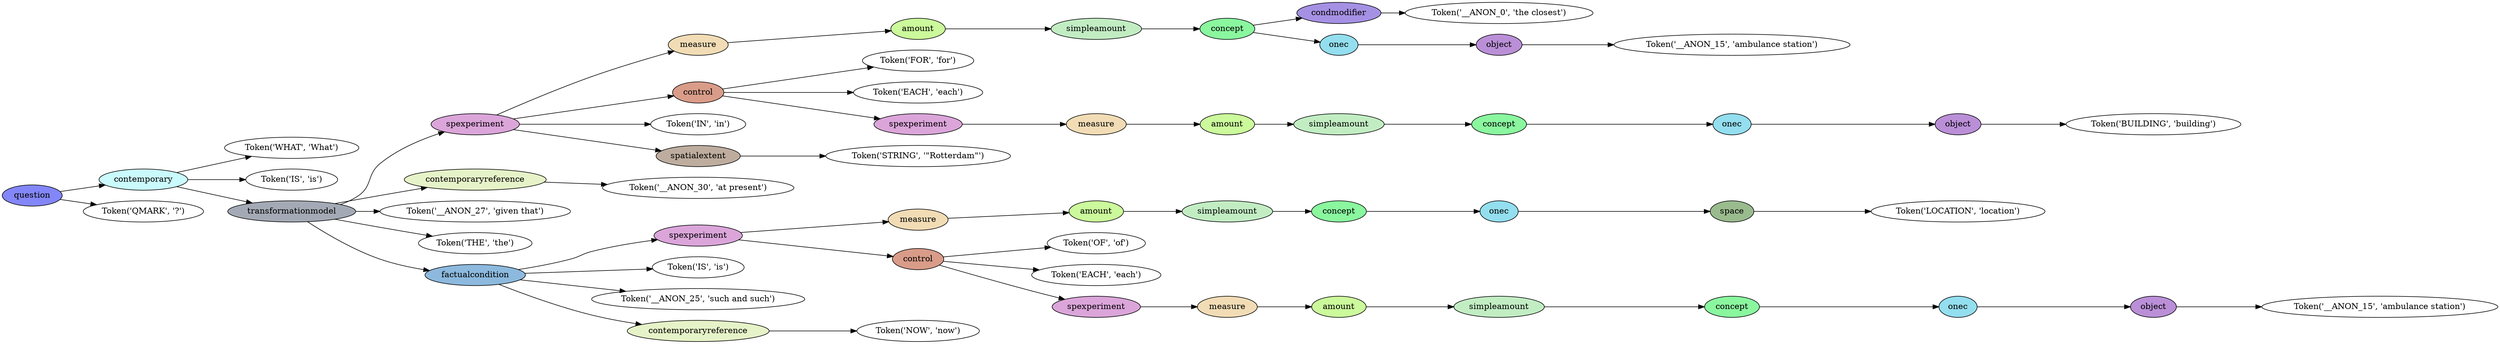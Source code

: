 digraph G {
rankdir=LR;
0 [label="Token('WHAT', 'What')"];
1 [label="Token('IS', 'is')"];
2 [label="Token('__ANON_0', 'the closest')"];
3 [fillcolor="#a591e4", label=condmodifier, style=filled];
3 -> 2;
4 [label="Token('__ANON_15', 'ambulance station')"];
5 [fillcolor="#ba8fd7", label=object, style=filled];
5 -> 4;
6 [fillcolor="#93deef", label=onec, style=filled];
6 -> 5;
7 [fillcolor="#8af79f", label=concept, style=filled];
7 -> 3;
7 -> 6;
8 [fillcolor="#c2edc3", label=simpleamount, style=filled];
8 -> 7;
9 [fillcolor="#cbf99b", label=amount, style=filled];
9 -> 8;
10 [fillcolor="#f1dcb5", label=measure, style=filled];
10 -> 9;
11 [label="Token('FOR', 'for')"];
12 [label="Token('EACH', 'each')"];
13 [label="Token('BUILDING', 'building')"];
14 [fillcolor="#ba8fd7", label=object, style=filled];
14 -> 13;
15 [fillcolor="#93deef", label=onec, style=filled];
15 -> 14;
16 [fillcolor="#8af79f", label=concept, style=filled];
16 -> 15;
17 [fillcolor="#c2edc3", label=simpleamount, style=filled];
17 -> 16;
18 [fillcolor="#cbf99b", label=amount, style=filled];
18 -> 17;
19 [fillcolor="#f1dcb5", label=measure, style=filled];
19 -> 18;
20 [fillcolor="#dba5da", label=spexperiment, style=filled];
20 -> 19;
21 [fillcolor="#d99c89", label=control, style=filled];
21 -> 11;
21 -> 12;
21 -> 20;
22 [label="Token('IN', 'in')"];
23 [label="Token('STRING', '\"Rotterdam\"')"];
24 [fillcolor="#bead9e", label=spatialextent, style=filled];
24 -> 23;
25 [fillcolor="#dba5da", label=spexperiment, style=filled];
25 -> 10;
25 -> 21;
25 -> 22;
25 -> 24;
26 [label="Token('__ANON_30', 'at present')"];
27 [fillcolor="#e6f3c8", label=contemporaryreference, style=filled];
27 -> 26;
28 [label="Token('__ANON_27', 'given that')"];
29 [label="Token('THE', 'the')"];
30 [label="Token('LOCATION', 'location')"];
31 [fillcolor="#9abb8e", label=space, style=filled];
31 -> 30;
32 [fillcolor="#93deef", label=onec, style=filled];
32 -> 31;
33 [fillcolor="#8af79f", label=concept, style=filled];
33 -> 32;
34 [fillcolor="#c2edc3", label=simpleamount, style=filled];
34 -> 33;
35 [fillcolor="#cbf99b", label=amount, style=filled];
35 -> 34;
36 [fillcolor="#f1dcb5", label=measure, style=filled];
36 -> 35;
37 [label="Token('OF', 'of')"];
38 [label="Token('EACH', 'each')"];
39 [label="Token('__ANON_15', 'ambulance station')"];
40 [fillcolor="#ba8fd7", label=object, style=filled];
40 -> 39;
41 [fillcolor="#93deef", label=onec, style=filled];
41 -> 40;
42 [fillcolor="#8af79f", label=concept, style=filled];
42 -> 41;
43 [fillcolor="#c2edc3", label=simpleamount, style=filled];
43 -> 42;
44 [fillcolor="#cbf99b", label=amount, style=filled];
44 -> 43;
45 [fillcolor="#f1dcb5", label=measure, style=filled];
45 -> 44;
46 [fillcolor="#dba5da", label=spexperiment, style=filled];
46 -> 45;
47 [fillcolor="#d99c89", label=control, style=filled];
47 -> 37;
47 -> 38;
47 -> 46;
48 [fillcolor="#dba5da", label=spexperiment, style=filled];
48 -> 36;
48 -> 47;
49 [label="Token('IS', 'is')"];
50 [label="Token('__ANON_25', 'such and such')"];
51 [label="Token('NOW', 'now')"];
52 [fillcolor="#e6f3c8", label=contemporaryreference, style=filled];
52 -> 51;
53 [fillcolor="#8cb9dd", label=factualcondition, style=filled];
53 -> 48;
53 -> 49;
53 -> 50;
53 -> 52;
54 [fillcolor="#a4aab5", label=transformationmodel, style=filled];
54 -> 25;
54 -> 27;
54 -> 28;
54 -> 29;
54 -> 53;
55 [fillcolor="#cafafc", label=contemporary, style=filled];
55 -> 0;
55 -> 1;
55 -> 54;
56 [label="Token('QMARK', '?')"];
57 [fillcolor="#8386f8", label=question, style=filled];
57 -> 55;
57 -> 56;
}
